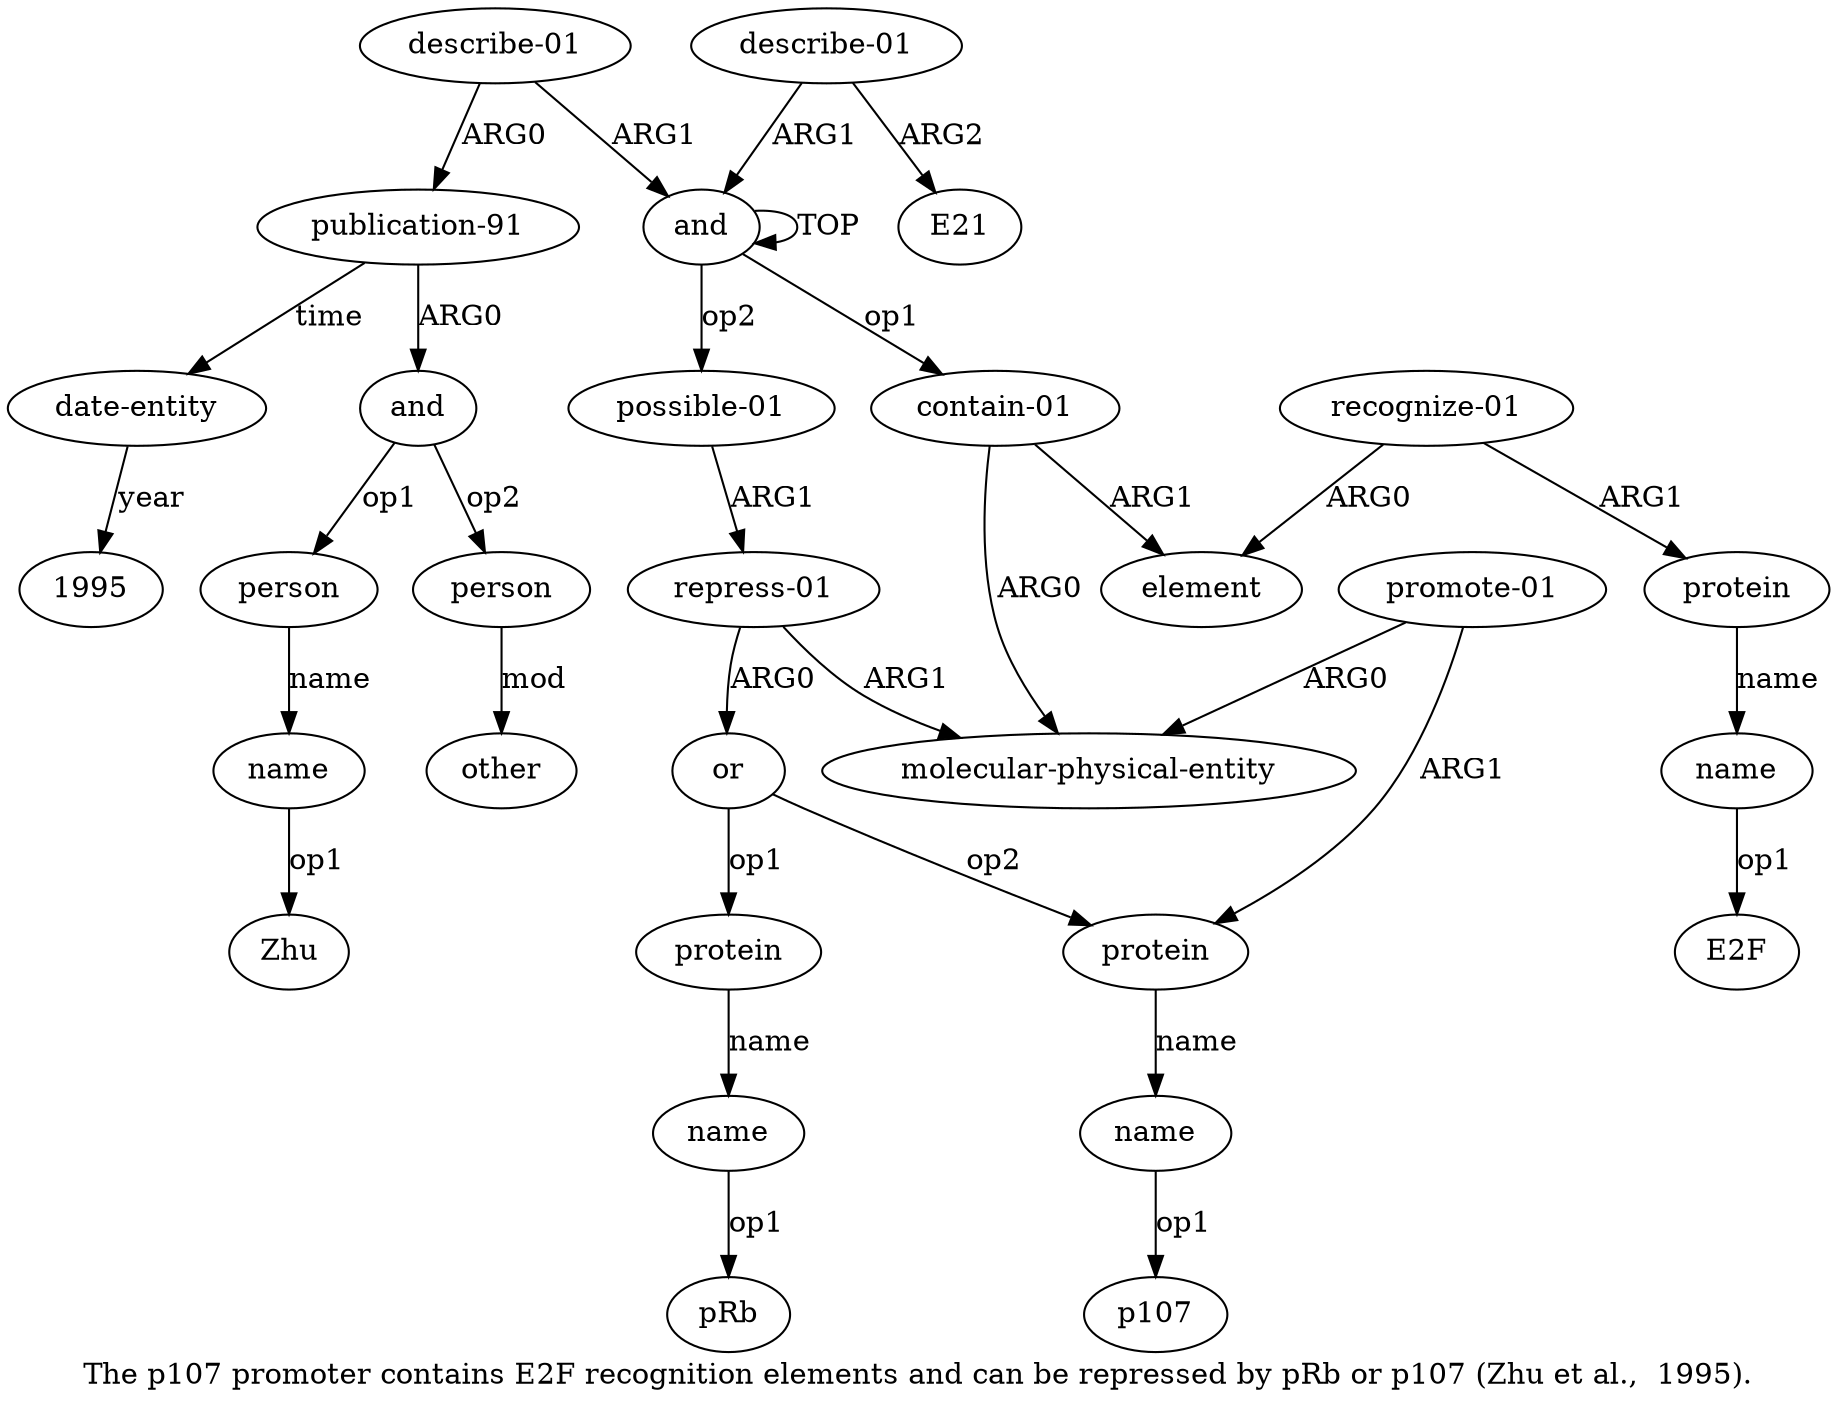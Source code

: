 digraph  {
	graph [label="The p107 promoter contains E2F recognition elements and can be repressed by pRb or p107 (Zhu et al.,  1995)."];
	node [label="\N"];
	a20	 [color=black,
		gold_ind=20,
		gold_label=person,
		label=person,
		test_ind=20,
		test_label=person];
	a21	 [color=black,
		gold_ind=21,
		gold_label=other,
		label=other,
		test_ind=21,
		test_label=other];
	a20 -> a21 [key=0,
	color=black,
	gold_label=mod,
	label=mod,
	test_label=mod];
a22 [color=black,
	gold_ind=22,
	gold_label="date-entity",
	label="date-entity",
	test_ind=22,
	test_label="date-entity"];
"a22 1995" [color=black,
	gold_ind=-1,
	gold_label=1995,
	label=1995,
	test_ind=-1,
	test_label=1995];
a22 -> "a22 1995" [key=0,
color=black,
gold_label=year,
label=year,
test_label=year];
a23 [color=black,
gold_ind=23,
gold_label="describe-01",
label="describe-01",
test_ind=23,
test_label="describe-01"];
a24 [color=black,
gold_ind=24,
gold_label=E21,
label=E21,
test_ind=24,
test_label=E21];
a23 -> a24 [key=0,
color=black,
gold_label=ARG2,
label=ARG2,
test_label=ARG2];
a0 [color=black,
gold_ind=0,
gold_label=and,
label=and,
test_ind=0,
test_label=and];
a23 -> a0 [key=0,
color=black,
gold_label=ARG1,
label=ARG1,
test_label=ARG1];
"a5 p107" [color=black,
gold_ind=-1,
gold_label=p107,
label=p107,
test_ind=-1,
test_label=p107];
"a14 pRb" [color=black,
gold_ind=-1,
gold_label=pRb,
label=pRb,
test_ind=-1,
test_label=pRb];
a15 [color=black,
gold_ind=15,
gold_label="describe-01",
label="describe-01",
test_ind=15,
test_label="describe-01"];
a16 [color=black,
gold_ind=16,
gold_label="publication-91",
label="publication-91",
test_ind=16,
test_label="publication-91"];
a15 -> a16 [key=0,
color=black,
gold_label=ARG0,
label=ARG0,
test_label=ARG0];
a15 -> a0 [key=0,
color=black,
gold_label=ARG1,
label=ARG1,
test_label=ARG1];
a14 [color=black,
gold_ind=14,
gold_label=name,
label=name,
test_ind=14,
test_label=name];
a14 -> "a14 pRb" [key=0,
color=black,
gold_label=op1,
label=op1,
test_label=op1];
a17 [color=black,
gold_ind=17,
gold_label=and,
label=and,
test_ind=17,
test_label=and];
a17 -> a20 [key=0,
color=black,
gold_label=op2,
label=op2,
test_label=op2];
a18 [color=black,
gold_ind=18,
gold_label=person,
label=person,
test_ind=18,
test_label=person];
a17 -> a18 [key=0,
color=black,
gold_label=op1,
label=op1,
test_label=op1];
a16 -> a22 [key=0,
color=black,
gold_label=time,
label=time,
test_label=time];
a16 -> a17 [key=0,
color=black,
gold_label=ARG0,
label=ARG0,
test_label=ARG0];
a11 [color=black,
gold_ind=11,
gold_label="repress-01",
label="repress-01",
test_ind=11,
test_label="repress-01"];
a12 [color=black,
gold_ind=12,
gold_label=or,
label=or,
test_ind=12,
test_label=or];
a11 -> a12 [key=0,
color=black,
gold_label=ARG0,
label=ARG0,
test_label=ARG0];
a2 [color=black,
gold_ind=2,
gold_label="molecular-physical-entity",
label="molecular-physical-entity",
test_ind=2,
test_label="molecular-physical-entity"];
a11 -> a2 [key=0,
color=black,
gold_label=ARG1,
label=ARG1,
test_label=ARG1];
a10 [color=black,
gold_ind=10,
gold_label="possible-01",
label="possible-01",
test_ind=10,
test_label="possible-01"];
a10 -> a11 [key=0,
color=black,
gold_label=ARG1,
label=ARG1,
test_label=ARG1];
a13 [color=black,
gold_ind=13,
gold_label=protein,
label=protein,
test_ind=13,
test_label=protein];
a13 -> a14 [key=0,
color=black,
gold_label=name,
label=name,
test_label=name];
a12 -> a13 [key=0,
color=black,
gold_label=op1,
label=op1,
test_label=op1];
a4 [color=black,
gold_ind=4,
gold_label=protein,
label=protein,
test_ind=4,
test_label=protein];
a12 -> a4 [key=0,
color=black,
gold_label=op2,
label=op2,
test_label=op2];
a19 [color=black,
gold_ind=19,
gold_label=name,
label=name,
test_ind=19,
test_label=name];
"a19 Zhu" [color=black,
gold_ind=-1,
gold_label=Zhu,
label=Zhu,
test_ind=-1,
test_label=Zhu];
a19 -> "a19 Zhu" [key=0,
color=black,
gold_label=op1,
label=op1,
test_label=op1];
a18 -> a19 [key=0,
color=black,
gold_label=name,
label=name,
test_label=name];
a1 [color=black,
gold_ind=1,
gold_label="contain-01",
label="contain-01",
test_ind=1,
test_label="contain-01"];
a1 -> a2 [key=0,
color=black,
gold_label=ARG0,
label=ARG0,
test_label=ARG0];
a6 [color=black,
gold_ind=6,
gold_label=element,
label=element,
test_ind=6,
test_label=element];
a1 -> a6 [key=0,
color=black,
gold_label=ARG1,
label=ARG1,
test_label=ARG1];
a0 -> a10 [key=0,
color=black,
gold_label=op2,
label=op2,
test_label=op2];
a0 -> a1 [key=0,
color=black,
gold_label=op1,
label=op1,
test_label=op1];
a0 -> a0 [key=0,
color=black,
gold_label=TOP,
label=TOP,
test_label=TOP];
a3 [color=black,
gold_ind=3,
gold_label="promote-01",
label="promote-01",
test_ind=3,
test_label="promote-01"];
a3 -> a2 [key=0,
color=black,
gold_label=ARG0,
label=ARG0,
test_label=ARG0];
a3 -> a4 [key=0,
color=black,
gold_label=ARG1,
label=ARG1,
test_label=ARG1];
a5 [color=black,
gold_ind=5,
gold_label=name,
label=name,
test_ind=5,
test_label=name];
a5 -> "a5 p107" [key=0,
color=black,
gold_label=op1,
label=op1,
test_label=op1];
a4 -> a5 [key=0,
color=black,
gold_label=name,
label=name,
test_label=name];
a7 [color=black,
gold_ind=7,
gold_label="recognize-01",
label="recognize-01",
test_ind=7,
test_label="recognize-01"];
a7 -> a6 [key=0,
color=black,
gold_label=ARG0,
label=ARG0,
test_label=ARG0];
a8 [color=black,
gold_ind=8,
gold_label=protein,
label=protein,
test_ind=8,
test_label=protein];
a7 -> a8 [key=0,
color=black,
gold_label=ARG1,
label=ARG1,
test_label=ARG1];
a9 [color=black,
gold_ind=9,
gold_label=name,
label=name,
test_ind=9,
test_label=name];
"a9 E2F" [color=black,
gold_ind=-1,
gold_label=E2F,
label=E2F,
test_ind=-1,
test_label=E2F];
a9 -> "a9 E2F" [key=0,
color=black,
gold_label=op1,
label=op1,
test_label=op1];
a8 -> a9 [key=0,
color=black,
gold_label=name,
label=name,
test_label=name];
}
